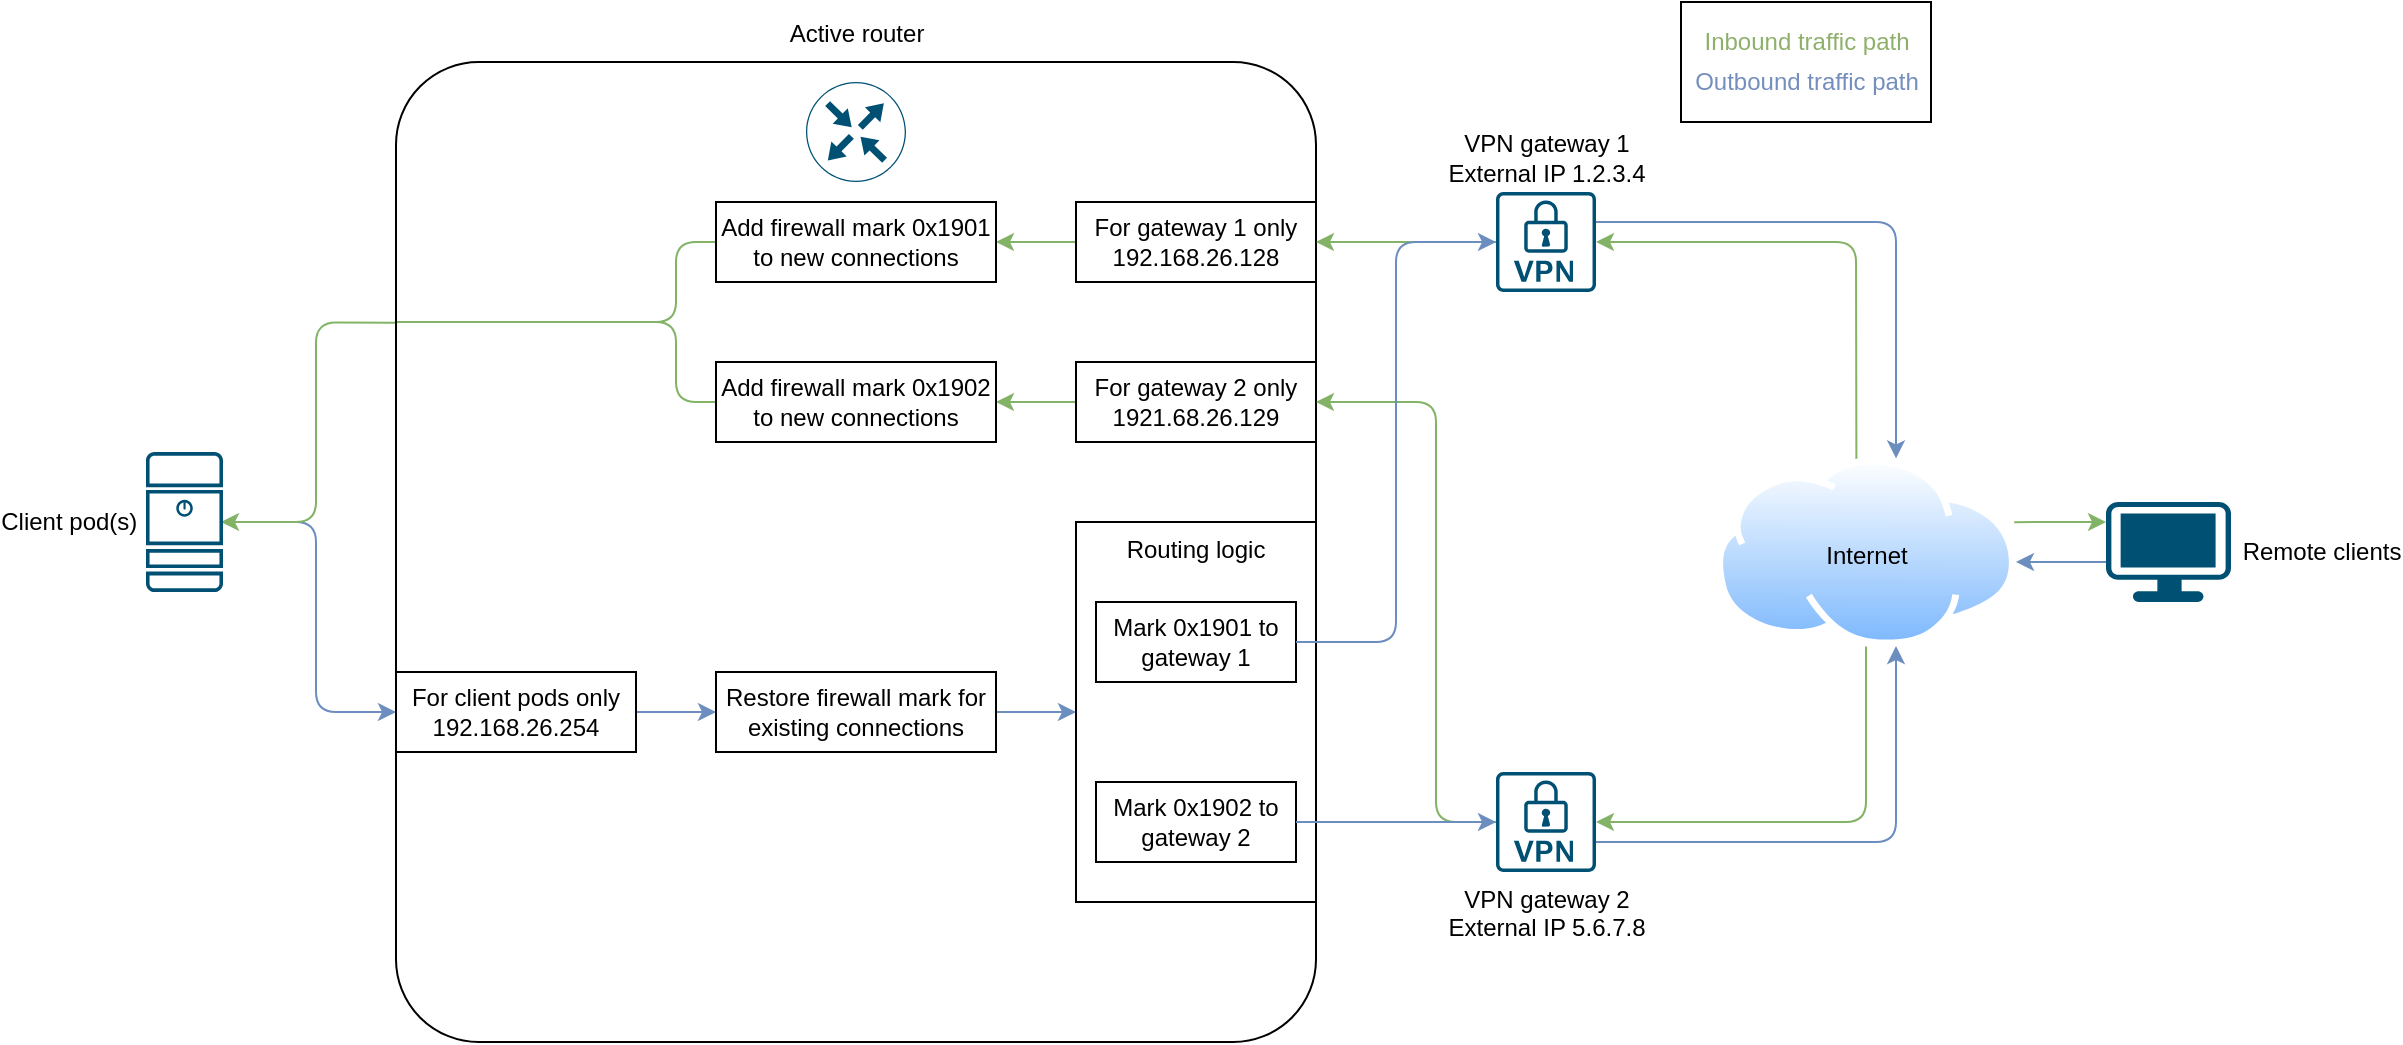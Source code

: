 <mxfile>
    <diagram name="Page-1" id="aRkRuxBFELAMFq911tWw">
        <mxGraphModel dx="1354" dy="814" grid="1" gridSize="10" guides="1" tooltips="1" connect="1" arrows="1" fold="1" page="1" pageScale="1" pageWidth="850" pageHeight="1100" math="0" shadow="0">
            <root>
                <mxCell id="0"/>
                <mxCell id="1" parent="0"/>
                <mxCell id="51" style="edgeStyle=orthogonalEdgeStyle;html=1;exitX=1;exitY=0.4;exitDx=0;exitDy=0;exitPerimeter=0;entryX=0;entryY=0.5;entryDx=0;entryDy=0;fillColor=#dae8fc;strokeColor=#6c8ebf;" edge="1" parent="1" target="29">
                    <mxGeometry relative="1" as="geometry">
                        <mxPoint x="487.5" y="550" as="sourcePoint"/>
                        <Array as="points">
                            <mxPoint x="535" y="550"/>
                            <mxPoint x="535" y="645"/>
                        </Array>
                    </mxGeometry>
                </mxCell>
                <mxCell id="52" style="edgeStyle=orthogonalEdgeStyle;html=1;exitX=0;exitY=0.266;exitDx=0;exitDy=0;entryX=1;entryY=0.4;entryDx=0;entryDy=0;entryPerimeter=0;fillColor=#d5e8d4;strokeColor=#82b366;exitPerimeter=0;" edge="1" parent="1" source="26">
                    <mxGeometry relative="1" as="geometry">
                        <mxPoint x="487.5" y="550" as="targetPoint"/>
                        <Array as="points">
                            <mxPoint x="535" y="450"/>
                            <mxPoint x="535" y="550"/>
                        </Array>
                    </mxGeometry>
                </mxCell>
                <mxCell id="42" style="edgeStyle=orthogonalEdgeStyle;html=1;exitX=0;exitY=0.5;exitDx=0;exitDy=0;fillColor=#d5e8d4;strokeColor=#82b366;endArrow=none;endFill=0;" edge="1" parent="1" source="31">
                    <mxGeometry relative="1" as="geometry">
                        <mxPoint x="575" y="450" as="targetPoint"/>
                        <Array as="points">
                            <mxPoint x="715" y="490"/>
                            <mxPoint x="715" y="450"/>
                        </Array>
                    </mxGeometry>
                </mxCell>
                <mxCell id="26" value="" style="rounded=1;whiteSpace=wrap;html=1;fillColor=none;arcSize=9;" vertex="1" parent="1">
                    <mxGeometry x="575" y="320" width="460" height="490" as="geometry"/>
                </mxCell>
                <mxCell id="39" value="" style="edgeStyle=none;html=1;fillColor=#d5e8d4;strokeColor=#82b366;" edge="1" parent="1" source="27" target="30">
                    <mxGeometry relative="1" as="geometry"/>
                </mxCell>
                <mxCell id="27" value="For gateway 1 only&lt;br&gt;192.168.26.128" style="rounded=0;whiteSpace=wrap;html=1;fillColor=none;" vertex="1" parent="1">
                    <mxGeometry x="915" y="390" width="120" height="40" as="geometry"/>
                </mxCell>
                <mxCell id="40" value="" style="edgeStyle=none;html=1;fillColor=#d5e8d4;strokeColor=#82b366;" edge="1" parent="1" source="28" target="31">
                    <mxGeometry relative="1" as="geometry"/>
                </mxCell>
                <mxCell id="28" value="For gateway 2 only&lt;br&gt;1921.68.26.129" style="rounded=0;whiteSpace=wrap;html=1;fillColor=none;" vertex="1" parent="1">
                    <mxGeometry x="915" y="470" width="120" height="40" as="geometry"/>
                </mxCell>
                <mxCell id="36" value="" style="edgeStyle=none;html=1;fillColor=#dae8fc;strokeColor=#6c8ebf;" edge="1" parent="1" source="29" target="32">
                    <mxGeometry relative="1" as="geometry"/>
                </mxCell>
                <mxCell id="29" value="For client pods only&lt;br&gt;192.168.26.254" style="rounded=0;whiteSpace=wrap;html=1;fillColor=none;" vertex="1" parent="1">
                    <mxGeometry x="575" y="625" width="120" height="40" as="geometry"/>
                </mxCell>
                <mxCell id="43" style="edgeStyle=orthogonalEdgeStyle;html=1;exitX=0;exitY=0.5;exitDx=0;exitDy=0;entryX=0.001;entryY=0.264;entryDx=0;entryDy=0;fillColor=#d5e8d4;strokeColor=#82b366;entryPerimeter=0;endArrow=none;endFill=0;" edge="1" parent="1" source="30" target="26">
                    <mxGeometry relative="1" as="geometry">
                        <Array as="points">
                            <mxPoint x="715" y="410"/>
                            <mxPoint x="715" y="450"/>
                            <mxPoint x="575" y="450"/>
                        </Array>
                    </mxGeometry>
                </mxCell>
                <mxCell id="30" value="Add firewall mark 0x1901 to new connections" style="rounded=0;whiteSpace=wrap;html=1;fillColor=none;" vertex="1" parent="1">
                    <mxGeometry x="735" y="390" width="140" height="40" as="geometry"/>
                </mxCell>
                <mxCell id="31" value="Add firewall mark 0x1902 to new connections" style="rounded=0;whiteSpace=wrap;html=1;fillColor=none;" vertex="1" parent="1">
                    <mxGeometry x="735" y="470" width="140" height="40" as="geometry"/>
                </mxCell>
                <mxCell id="38" style="edgeStyle=none;html=1;exitX=1;exitY=0.5;exitDx=0;exitDy=0;entryX=0;entryY=0.5;entryDx=0;entryDy=0;fillColor=#dae8fc;strokeColor=#6c8ebf;" edge="1" parent="1" source="32" target="33">
                    <mxGeometry relative="1" as="geometry"/>
                </mxCell>
                <mxCell id="32" value="Restore firewall mark for existing connections" style="rounded=0;whiteSpace=wrap;html=1;fillColor=none;" vertex="1" parent="1">
                    <mxGeometry x="735" y="625" width="140" height="40" as="geometry"/>
                </mxCell>
                <mxCell id="41" value="" style="group" vertex="1" connectable="0" parent="1">
                    <mxGeometry x="915" y="550" width="120" height="190" as="geometry"/>
                </mxCell>
                <mxCell id="33" value="Routing logic" style="rounded=0;whiteSpace=wrap;html=1;verticalAlign=top;fillColor=none;" vertex="1" parent="41">
                    <mxGeometry width="120" height="190" as="geometry"/>
                </mxCell>
                <mxCell id="34" value="Mark 0x1901 to gateway 1" style="rounded=0;whiteSpace=wrap;html=1;fillColor=none;" vertex="1" parent="41">
                    <mxGeometry x="10" y="40" width="100" height="40" as="geometry"/>
                </mxCell>
                <mxCell id="35" value="Mark 0x1902 to gateway 2" style="rounded=0;whiteSpace=wrap;html=1;fillColor=none;" vertex="1" parent="41">
                    <mxGeometry x="10" y="130" width="100" height="40" as="geometry"/>
                </mxCell>
                <mxCell id="44" value="Active router&lt;div&gt;&lt;br/&gt;&lt;/div&gt;" style="sketch=0;points=[[0.5,0,0],[1,0.5,0],[0.5,1,0],[0,0.5,0],[0.145,0.145,0],[0.856,0.145,0],[0.855,0.856,0],[0.145,0.855,0]];verticalLabelPosition=top;html=1;verticalAlign=bottom;aspect=fixed;align=center;pointerEvents=1;shape=mxgraph.cisco19.rect;prIcon=router;fillColor=none;strokeColor=#005073;labelPosition=center;" vertex="1" parent="1">
                    <mxGeometry x="780" y="330" width="50" height="50" as="geometry"/>
                </mxCell>
                <mxCell id="58" value="" style="edgeStyle=none;html=1;fillColor=#d5e8d4;strokeColor=#82b366;" edge="1" parent="1" source="54" target="27">
                    <mxGeometry relative="1" as="geometry"/>
                </mxCell>
                <mxCell id="65" style="edgeStyle=orthogonalEdgeStyle;html=1;entryX=0.597;entryY=0.005;entryDx=0;entryDy=0;fillColor=#dae8fc;strokeColor=#6c8ebf;entryPerimeter=0;" edge="1" parent="1" source="54" target="62">
                    <mxGeometry relative="1" as="geometry">
                        <Array as="points">
                            <mxPoint x="1325" y="400"/>
                            <mxPoint x="1325" y="518"/>
                        </Array>
                    </mxGeometry>
                </mxCell>
                <mxCell id="54" value="VPN gateway 1&lt;br&gt;External IP 1.2.3.4" style="sketch=0;pointerEvents=1;shadow=0;dashed=0;html=1;strokeColor=none;fillColor=light-dark(#005073, #b2b3b4);aspect=fixed;labelPosition=center;verticalLabelPosition=top;verticalAlign=bottom;align=center;outlineConnect=0;shape=mxgraph.vvd.vpn;" vertex="1" parent="1">
                    <mxGeometry x="1125" y="385" width="50" height="50" as="geometry"/>
                </mxCell>
                <mxCell id="59" style="edgeStyle=orthogonalEdgeStyle;html=1;entryX=1;entryY=0.5;entryDx=0;entryDy=0;fillColor=#d5e8d4;strokeColor=#82b366;" edge="1" parent="1" source="55" target="28">
                    <mxGeometry relative="1" as="geometry">
                        <Array as="points">
                            <mxPoint x="1095" y="700"/>
                            <mxPoint x="1095" y="490"/>
                        </Array>
                    </mxGeometry>
                </mxCell>
                <mxCell id="66" style="edgeStyle=orthogonalEdgeStyle;html=1;entryX=0.595;entryY=0.992;entryDx=0;entryDy=0;fillColor=#dae8fc;strokeColor=#6c8ebf;entryPerimeter=0;" edge="1" parent="1" source="55" target="62">
                    <mxGeometry relative="1" as="geometry">
                        <Array as="points">
                            <mxPoint x="1325" y="710"/>
                            <mxPoint x="1325" y="612"/>
                            <mxPoint x="1324" y="612"/>
                        </Array>
                    </mxGeometry>
                </mxCell>
                <mxCell id="55" value="VPN gateway 2&lt;br&gt;External IP 5.6.7.8" style="sketch=0;pointerEvents=1;shadow=0;dashed=0;html=1;strokeColor=none;fillColor=light-dark(#005073, #b2b3b4);aspect=fixed;labelPosition=center;verticalLabelPosition=bottom;verticalAlign=top;align=center;outlineConnect=0;shape=mxgraph.vvd.vpn;" vertex="1" parent="1">
                    <mxGeometry x="1125" y="675" width="50" height="50" as="geometry"/>
                </mxCell>
                <mxCell id="60" value="" style="edgeStyle=none;html=1;fillColor=#dae8fc;strokeColor=#6c8ebf;" edge="1" parent="1" source="35" target="55">
                    <mxGeometry relative="1" as="geometry"/>
                </mxCell>
                <mxCell id="61" style="edgeStyle=orthogonalEdgeStyle;html=1;exitX=1;exitY=0.5;exitDx=0;exitDy=0;fillColor=#dae8fc;strokeColor=#6c8ebf;" edge="1" parent="1" source="34" target="54">
                    <mxGeometry relative="1" as="geometry">
                        <Array as="points">
                            <mxPoint x="1075" y="610"/>
                            <mxPoint x="1075" y="410"/>
                        </Array>
                    </mxGeometry>
                </mxCell>
                <mxCell id="63" style="edgeStyle=orthogonalEdgeStyle;html=1;exitX=0.468;exitY=0.026;exitDx=0;exitDy=0;fillColor=#d5e8d4;strokeColor=#82b366;exitPerimeter=0;" edge="1" parent="1" source="62" target="54">
                    <mxGeometry relative="1" as="geometry">
                        <mxPoint x="1195" y="410" as="targetPoint"/>
                        <Array as="points">
                            <mxPoint x="1305" y="518"/>
                            <mxPoint x="1305" y="410"/>
                        </Array>
                    </mxGeometry>
                </mxCell>
                <mxCell id="75" value="" style="edgeStyle=none;html=1;fillColor=#d5e8d4;strokeColor=#82b366;exitX=0.994;exitY=0.342;exitDx=0;exitDy=0;exitPerimeter=0;" edge="1" parent="1" source="62">
                    <mxGeometry relative="1" as="geometry">
                        <mxPoint x="1385.0" y="550" as="sourcePoint"/>
                        <mxPoint x="1430" y="550" as="targetPoint"/>
                    </mxGeometry>
                </mxCell>
                <mxCell id="62" value="Internet" style="image;aspect=fixed;perimeter=ellipsePerimeter;html=1;align=center;shadow=0;dashed=0;spacingTop=3;image=img/lib/active_directory/internet_cloud.svg;labelPosition=center;verticalLabelPosition=middle;verticalAlign=middle;labelBackgroundColor=none;" vertex="1" parent="1">
                    <mxGeometry x="1235" y="517.75" width="150" height="94.5" as="geometry"/>
                </mxCell>
                <mxCell id="64" style="edgeStyle=orthogonalEdgeStyle;html=1;fillColor=#d5e8d4;strokeColor=#82b366;" edge="1" parent="1" source="62" target="55">
                    <mxGeometry relative="1" as="geometry">
                        <Array as="points">
                            <mxPoint x="1310" y="700"/>
                        </Array>
                    </mxGeometry>
                </mxCell>
                <mxCell id="72" value="" style="group" vertex="1" connectable="0" parent="1">
                    <mxGeometry x="1215" y="290" width="130" height="60" as="geometry"/>
                </mxCell>
                <mxCell id="69" value="" style="rounded=0;whiteSpace=wrap;html=1;labelBackgroundColor=none;fillColor=none;" vertex="1" parent="72">
                    <mxGeometry x="2.5" width="125" height="60" as="geometry"/>
                </mxCell>
                <mxCell id="70" value="Inbound traffic path" style="text;html=1;align=center;verticalAlign=middle;resizable=0;points=[];autosize=1;strokeColor=none;fillColor=none;fontColor=light-dark(#8eb06b, #ededed);spacing=0;" vertex="1" parent="72">
                    <mxGeometry x="5" y="10" width="120" height="20" as="geometry"/>
                </mxCell>
                <mxCell id="71" value="Outbound traffic path" style="text;html=1;align=center;verticalAlign=middle;resizable=0;points=[];autosize=1;strokeColor=none;fillColor=none;fontColor=light-dark(#748ebd, #ededed);spacing=0;" vertex="1" parent="72">
                    <mxGeometry y="30" width="130" height="20" as="geometry"/>
                </mxCell>
                <mxCell id="73" value="Client pod(s)&amp;nbsp;" style="sketch=0;points=[[0.015,0.015,0],[0.985,0.015,0],[0.985,0.985,0],[0.015,0.985,0],[0.25,0,0],[0.5,0,0],[0.75,0,0],[1,0.25,0],[1,0.5,0],[1,0.75,0],[0.75,1,0],[0.5,1,0],[0.25,1,0],[0,0.75,0],[0,0.5,0],[0,0.25,0]];verticalLabelPosition=middle;html=1;verticalAlign=middle;aspect=fixed;align=right;pointerEvents=1;shape=mxgraph.cisco19.server;fillColor=#005073;strokeColor=none;labelPosition=left;" vertex="1" parent="1">
                    <mxGeometry x="450" y="515" width="38.5" height="70" as="geometry"/>
                </mxCell>
                <mxCell id="76" style="edgeStyle=none;html=1;entryX=1;entryY=0.5;entryDx=0;entryDy=0;fillColor=#dae8fc;strokeColor=#6c8ebf;" edge="1" parent="1">
                    <mxGeometry relative="1" as="geometry">
                        <mxPoint x="1430" y="569.94" as="sourcePoint"/>
                        <mxPoint x="1385.0" y="569.94" as="targetPoint"/>
                    </mxGeometry>
                </mxCell>
                <mxCell id="74" value="&amp;nbsp;Remote clients" style="points=[[0.03,0.03,0],[0.5,0,0],[0.97,0.03,0],[1,0.4,0],[0.97,0.745,0],[0.5,1,0],[0.03,0.745,0],[0,0.4,0]];verticalLabelPosition=middle;sketch=0;html=1;verticalAlign=middle;aspect=fixed;align=left;pointerEvents=1;shape=mxgraph.cisco19.workstation;fillColor=#005073;strokeColor=none;labelPosition=right;" vertex="1" parent="1">
                    <mxGeometry x="1430" y="540" width="62.5" height="50" as="geometry"/>
                </mxCell>
            </root>
        </mxGraphModel>
    </diagram>
</mxfile>